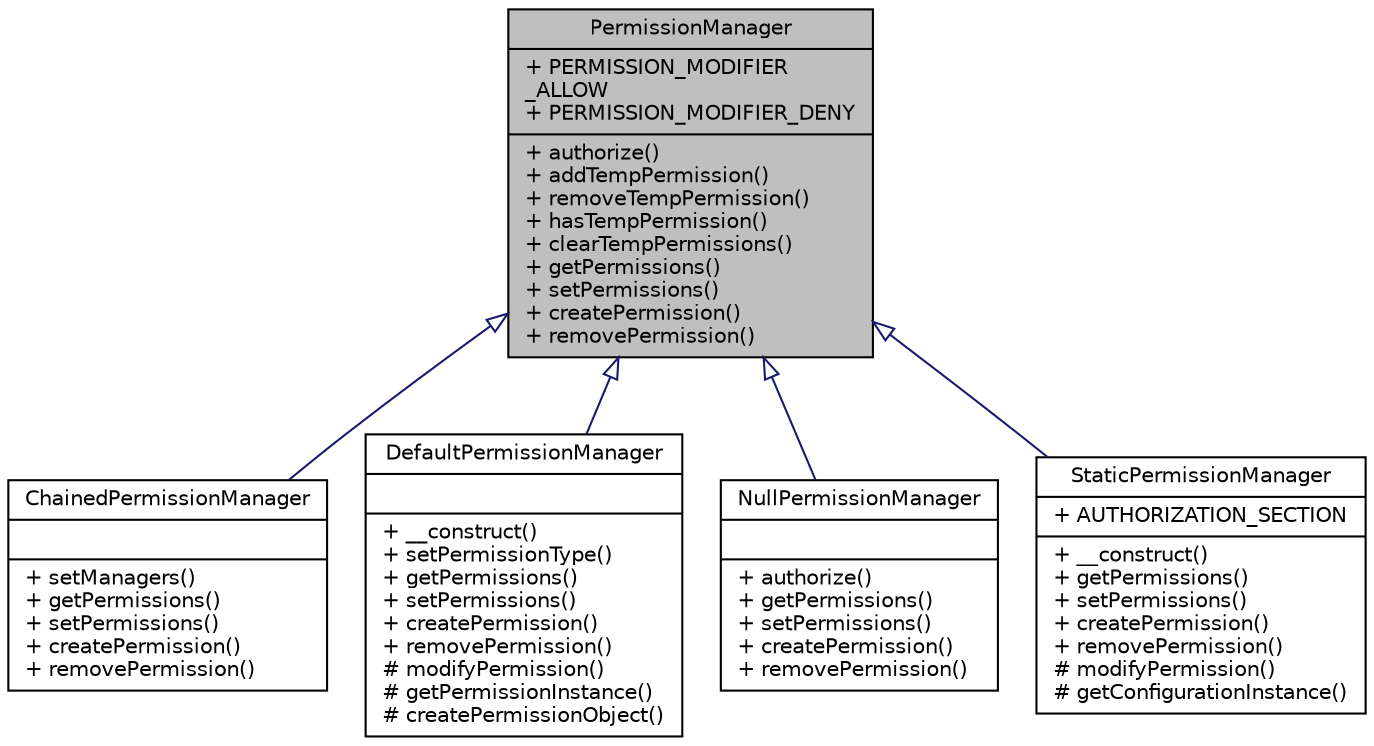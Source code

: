 digraph "PermissionManager"
{
  edge [fontname="Helvetica",fontsize="10",labelfontname="Helvetica",labelfontsize="10"];
  node [fontname="Helvetica",fontsize="10",shape=record];
  Node0 [label="{PermissionManager\n|+ PERMISSION_MODIFIER\l_ALLOW\l+ PERMISSION_MODIFIER_DENY\l|+ authorize()\l+ addTempPermission()\l+ removeTempPermission()\l+ hasTempPermission()\l+ clearTempPermissions()\l+ getPermissions()\l+ setPermissions()\l+ createPermission()\l+ removePermission()\l}",height=0.2,width=0.4,color="black", fillcolor="grey75", style="filled", fontcolor="black"];
  Node0 -> Node1 [dir="back",color="midnightblue",fontsize="10",style="solid",arrowtail="onormal",fontname="Helvetica"];
  Node1 [label="{ChainedPermissionManager\n||+ setManagers()\l+ getPermissions()\l+ setPermissions()\l+ createPermission()\l+ removePermission()\l}",height=0.2,width=0.4,color="black", fillcolor="white", style="filled",URL="$classwcmf_1_1lib_1_1security_1_1impl_1_1_chained_permission_manager.html",tooltip="ChainedPermissionManager retrieves authorization rules included managers. "];
  Node0 -> Node2 [dir="back",color="midnightblue",fontsize="10",style="solid",arrowtail="onormal",fontname="Helvetica"];
  Node2 [label="{DefaultPermissionManager\n||+ __construct()\l+ setPermissionType()\l+ getPermissions()\l+ setPermissions()\l+ createPermission()\l+ removePermission()\l# modifyPermission()\l# getPermissionInstance()\l# createPermissionObject()\l}",height=0.2,width=0.4,color="black", fillcolor="white", style="filled",URL="$classwcmf_1_1lib_1_1security_1_1impl_1_1_default_permission_manager.html",tooltip="DefaultPermissionManager retrieves authorization rules the storage. "];
  Node0 -> Node3 [dir="back",color="midnightblue",fontsize="10",style="solid",arrowtail="onormal",fontname="Helvetica"];
  Node3 [label="{NullPermissionManager\n||+ authorize()\l+ getPermissions()\l+ setPermissions()\l+ createPermission()\l+ removePermission()\l}",height=0.2,width=0.4,color="black", fillcolor="white", style="filled",URL="$classwcmf_1_1lib_1_1security_1_1impl_1_1_null_permission_manager.html",tooltip="NullPermissionManager acts like an absent PermissionManager. "];
  Node0 -> Node4 [dir="back",color="midnightblue",fontsize="10",style="solid",arrowtail="onormal",fontname="Helvetica"];
  Node4 [label="{StaticPermissionManager\n|+ AUTHORIZATION_SECTION\l|+ __construct()\l+ getPermissions()\l+ setPermissions()\l+ createPermission()\l+ removePermission()\l# modifyPermission()\l# getConfigurationInstance()\l}",height=0.2,width=0.4,color="black", fillcolor="white", style="filled",URL="$classwcmf_1_1lib_1_1security_1_1impl_1_1_static_permission_manager.html",tooltip="StaticPermissionManager retrieves authorization rules from the application configuration. "];
}

